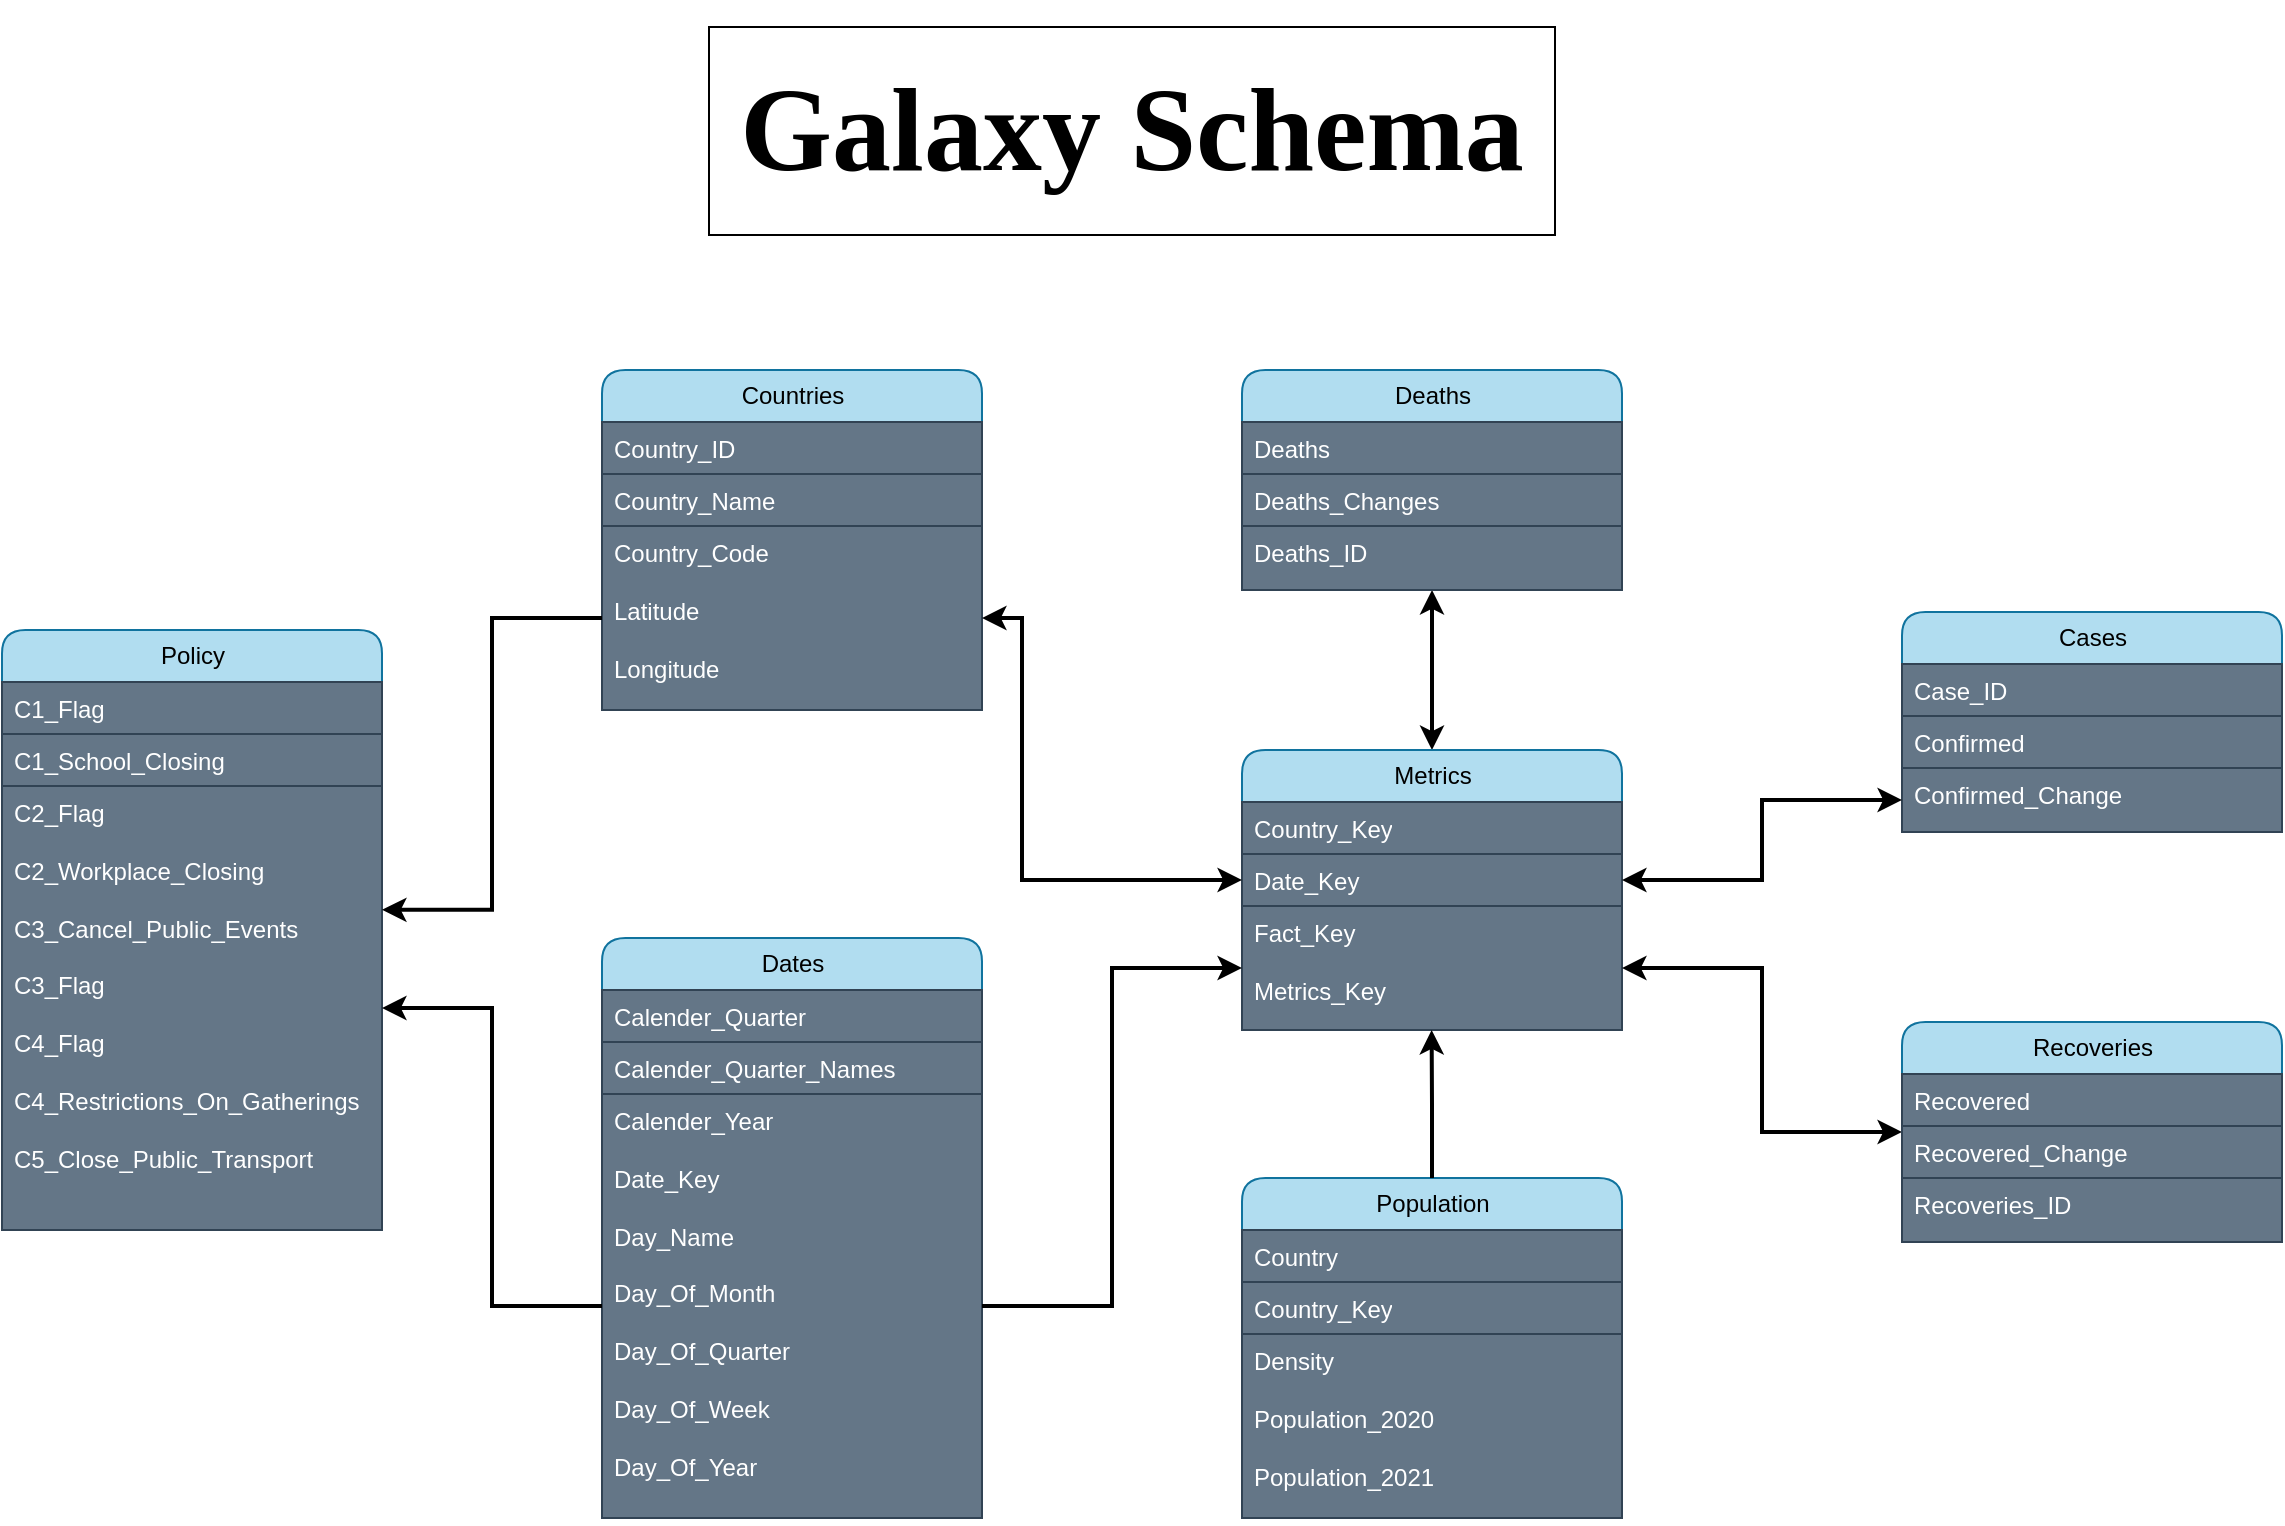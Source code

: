 <mxfile version="22.1.11" type="github">
  <diagram name="Page-1" id="Tvc5AN4JsBAUY72hxiAd">
    <mxGraphModel dx="1257" dy="1774" grid="1" gridSize="10" guides="1" tooltips="1" connect="1" arrows="1" fold="1" page="1" pageScale="1" pageWidth="850" pageHeight="1100" math="0" shadow="0">
      <root>
        <mxCell id="0" />
        <mxCell id="1" parent="0" />
        <mxCell id="09l7937I86aq1Zebrn-8-2" value="Policy" style="swimlane;fontStyle=0;childLayout=stackLayout;horizontal=1;startSize=26;fillColor=#b1ddf0;horizontalStack=0;resizeParent=1;resizeParentMax=0;resizeLast=0;collapsible=1;marginBottom=0;html=1;rounded=1;strokeColor=#10739e;" vertex="1" parent="1">
          <mxGeometry x="260" y="290" width="190" height="300" as="geometry">
            <mxRectangle x="260" y="290" width="70" height="30" as="alternateBounds" />
          </mxGeometry>
        </mxCell>
        <mxCell id="09l7937I86aq1Zebrn-8-3" value="C1_Flag&lt;span style=&quot;white-space: pre;&quot;&gt;&#x9;&lt;/span&gt;&lt;span style=&quot;white-space: pre;&quot;&gt;&#x9;&lt;/span&gt;" style="text;strokeColor=#314354;fillColor=#647687;align=left;verticalAlign=top;spacingLeft=4;spacingRight=4;overflow=hidden;rotatable=0;points=[[0,0.5],[1,0.5]];portConstraint=eastwest;whiteSpace=wrap;html=1;fontColor=#ffffff;" vertex="1" parent="09l7937I86aq1Zebrn-8-2">
          <mxGeometry y="26" width="190" height="26" as="geometry" />
        </mxCell>
        <mxCell id="09l7937I86aq1Zebrn-8-4" value="C1_School_Closing" style="text;strokeColor=#314354;fillColor=#647687;align=left;verticalAlign=top;spacingLeft=4;spacingRight=4;overflow=hidden;rotatable=0;points=[[0,0.5],[1,0.5]];portConstraint=eastwest;whiteSpace=wrap;html=1;fontColor=#ffffff;" vertex="1" parent="09l7937I86aq1Zebrn-8-2">
          <mxGeometry y="52" width="190" height="26" as="geometry" />
        </mxCell>
        <mxCell id="09l7937I86aq1Zebrn-8-5" value="C2_Flag&lt;br&gt;&lt;br&gt;C2_Workplace_Closing&lt;br&gt;&lt;br&gt;C3_Cancel_Public_Events&lt;br&gt;&lt;br&gt;C3_Flag&lt;br&gt;&lt;br&gt;C4_Flag&lt;br&gt;&lt;br&gt;C4_Restrictions_On_Gatherings&lt;br&gt;&lt;br&gt;C5_Close_Public_Transport" style="text;strokeColor=#314354;fillColor=#647687;align=left;verticalAlign=top;spacingLeft=4;spacingRight=4;overflow=hidden;rotatable=0;points=[[0,0.5],[1,0.5]];portConstraint=eastwest;whiteSpace=wrap;html=1;fontColor=#ffffff;" vertex="1" parent="09l7937I86aq1Zebrn-8-2">
          <mxGeometry y="78" width="190" height="222" as="geometry" />
        </mxCell>
        <mxCell id="09l7937I86aq1Zebrn-8-6" value="Dates" style="swimlane;fontStyle=0;childLayout=stackLayout;horizontal=1;startSize=26;fillColor=#b1ddf0;horizontalStack=0;resizeParent=1;resizeParentMax=0;resizeLast=0;collapsible=1;marginBottom=0;html=1;rounded=1;strokeColor=#10739e;" vertex="1" parent="1">
          <mxGeometry x="560" y="444" width="190" height="290" as="geometry">
            <mxRectangle x="560" y="444" width="70" height="30" as="alternateBounds" />
          </mxGeometry>
        </mxCell>
        <mxCell id="09l7937I86aq1Zebrn-8-7" value="Calender_Quarter" style="text;align=left;verticalAlign=top;spacingLeft=4;spacingRight=4;overflow=hidden;rotatable=0;points=[[0,0.5],[1,0.5]];portConstraint=eastwest;whiteSpace=wrap;html=1;fillColor=#647687;strokeColor=#314354;fontColor=#ffffff;" vertex="1" parent="09l7937I86aq1Zebrn-8-6">
          <mxGeometry y="26" width="190" height="26" as="geometry" />
        </mxCell>
        <mxCell id="09l7937I86aq1Zebrn-8-8" value="Calender_Quarter_Names" style="text;align=left;verticalAlign=top;spacingLeft=4;spacingRight=4;overflow=hidden;rotatable=0;points=[[0,0.5],[1,0.5]];portConstraint=eastwest;whiteSpace=wrap;html=1;fillColor=#647687;strokeColor=#314354;fontColor=#ffffff;" vertex="1" parent="09l7937I86aq1Zebrn-8-6">
          <mxGeometry y="52" width="190" height="26" as="geometry" />
        </mxCell>
        <mxCell id="09l7937I86aq1Zebrn-8-9" value="Calender_Year&lt;br&gt;&lt;br&gt;Date_Key&lt;br&gt;&lt;br&gt;Day_Name&lt;br&gt;&lt;br&gt;Day_Of_Month&lt;br&gt;&lt;br&gt;Day_Of_Quarter&lt;br&gt;&lt;br&gt;Day_Of_Week&lt;br&gt;&lt;br&gt;Day_Of_Year" style="text;align=left;verticalAlign=top;spacingLeft=4;spacingRight=4;overflow=hidden;rotatable=0;points=[[0,0.5],[1,0.5]];portConstraint=eastwest;whiteSpace=wrap;html=1;fillColor=#647687;strokeColor=#314354;fontColor=#ffffff;" vertex="1" parent="09l7937I86aq1Zebrn-8-6">
          <mxGeometry y="78" width="190" height="212" as="geometry" />
        </mxCell>
        <mxCell id="09l7937I86aq1Zebrn-8-10" value="Countries" style="swimlane;fontStyle=0;childLayout=stackLayout;horizontal=1;startSize=26;fillColor=#b1ddf0;horizontalStack=0;resizeParent=1;resizeParentMax=0;resizeLast=0;collapsible=1;marginBottom=0;html=1;rounded=1;strokeColor=#10739e;" vertex="1" parent="1">
          <mxGeometry x="560" y="160" width="190" height="170" as="geometry">
            <mxRectangle x="560" y="160" width="70" height="30" as="alternateBounds" />
          </mxGeometry>
        </mxCell>
        <mxCell id="09l7937I86aq1Zebrn-8-11" value="Country_ID" style="text;strokeColor=#314354;fillColor=#647687;align=left;verticalAlign=top;spacingLeft=4;spacingRight=4;overflow=hidden;rotatable=0;points=[[0,0.5],[1,0.5]];portConstraint=eastwest;whiteSpace=wrap;html=1;fontColor=#ffffff;" vertex="1" parent="09l7937I86aq1Zebrn-8-10">
          <mxGeometry y="26" width="190" height="26" as="geometry" />
        </mxCell>
        <mxCell id="09l7937I86aq1Zebrn-8-12" value="Country_Name" style="text;strokeColor=#314354;fillColor=#647687;align=left;verticalAlign=top;spacingLeft=4;spacingRight=4;overflow=hidden;rotatable=0;points=[[0,0.5],[1,0.5]];portConstraint=eastwest;whiteSpace=wrap;html=1;fontColor=#ffffff;" vertex="1" parent="09l7937I86aq1Zebrn-8-10">
          <mxGeometry y="52" width="190" height="26" as="geometry" />
        </mxCell>
        <mxCell id="09l7937I86aq1Zebrn-8-13" value="Country_Code&lt;br&gt;&lt;br&gt;Latitude&lt;br&gt;&lt;br&gt;Longitude&lt;br&gt;&lt;br&gt;" style="text;strokeColor=#314354;fillColor=#647687;align=left;verticalAlign=top;spacingLeft=4;spacingRight=4;overflow=hidden;rotatable=0;points=[[0,0.5],[1,0.5]];portConstraint=eastwest;whiteSpace=wrap;html=1;fontColor=#ffffff;" vertex="1" parent="09l7937I86aq1Zebrn-8-10">
          <mxGeometry y="78" width="190" height="92" as="geometry" />
        </mxCell>
        <mxCell id="09l7937I86aq1Zebrn-8-41" style="rounded=0;orthogonalLoop=1;jettySize=auto;html=1;entryX=0.5;entryY=0;entryDx=0;entryDy=0;startArrow=classic;startFill=1;strokeWidth=2;" edge="1" parent="1" source="09l7937I86aq1Zebrn-8-14" target="09l7937I86aq1Zebrn-8-18">
          <mxGeometry relative="1" as="geometry" />
        </mxCell>
        <mxCell id="09l7937I86aq1Zebrn-8-14" value="Deaths" style="swimlane;fontStyle=0;childLayout=stackLayout;horizontal=1;startSize=26;fillColor=#b1ddf0;horizontalStack=0;resizeParent=1;resizeParentMax=0;resizeLast=0;collapsible=1;marginBottom=0;html=1;rounded=1;strokeColor=#10739e;" vertex="1" parent="1">
          <mxGeometry x="880" y="160" width="190" height="110" as="geometry">
            <mxRectangle x="460" y="550" width="70" height="30" as="alternateBounds" />
          </mxGeometry>
        </mxCell>
        <mxCell id="09l7937I86aq1Zebrn-8-15" value="Deaths" style="text;strokeColor=#314354;fillColor=#647687;align=left;verticalAlign=top;spacingLeft=4;spacingRight=4;overflow=hidden;rotatable=0;points=[[0,0.5],[1,0.5]];portConstraint=eastwest;whiteSpace=wrap;html=1;fontColor=#ffffff;" vertex="1" parent="09l7937I86aq1Zebrn-8-14">
          <mxGeometry y="26" width="190" height="26" as="geometry" />
        </mxCell>
        <mxCell id="09l7937I86aq1Zebrn-8-16" value="Deaths_Changes" style="text;strokeColor=#314354;fillColor=#647687;align=left;verticalAlign=top;spacingLeft=4;spacingRight=4;overflow=hidden;rotatable=0;points=[[0,0.5],[1,0.5]];portConstraint=eastwest;whiteSpace=wrap;html=1;fontColor=#ffffff;" vertex="1" parent="09l7937I86aq1Zebrn-8-14">
          <mxGeometry y="52" width="190" height="26" as="geometry" />
        </mxCell>
        <mxCell id="09l7937I86aq1Zebrn-8-17" value="Deaths_ID&lt;br&gt;" style="text;strokeColor=#314354;fillColor=#647687;align=left;verticalAlign=top;spacingLeft=4;spacingRight=4;overflow=hidden;rotatable=0;points=[[0,0.5],[1,0.5]];portConstraint=eastwest;whiteSpace=wrap;html=1;fontColor=#ffffff;" vertex="1" parent="09l7937I86aq1Zebrn-8-14">
          <mxGeometry y="78" width="190" height="32" as="geometry" />
        </mxCell>
        <mxCell id="09l7937I86aq1Zebrn-8-18" value="Metrics" style="swimlane;fontStyle=0;childLayout=stackLayout;horizontal=1;startSize=26;fillColor=#b1ddf0;horizontalStack=0;resizeParent=1;resizeParentMax=0;resizeLast=0;collapsible=1;marginBottom=0;html=1;rounded=1;strokeColor=#10739e;" vertex="1" parent="1">
          <mxGeometry x="880" y="350" width="190" height="140" as="geometry">
            <mxRectangle x="880" y="350" width="70" height="30" as="alternateBounds" />
          </mxGeometry>
        </mxCell>
        <mxCell id="09l7937I86aq1Zebrn-8-19" value="Country_Key" style="text;strokeColor=#314354;fillColor=#647687;align=left;verticalAlign=top;spacingLeft=4;spacingRight=4;overflow=hidden;rotatable=0;points=[[0,0.5],[1,0.5]];portConstraint=eastwest;whiteSpace=wrap;html=1;fontColor=#ffffff;" vertex="1" parent="09l7937I86aq1Zebrn-8-18">
          <mxGeometry y="26" width="190" height="26" as="geometry" />
        </mxCell>
        <mxCell id="09l7937I86aq1Zebrn-8-20" value="Date_Key" style="text;strokeColor=#314354;fillColor=#647687;align=left;verticalAlign=top;spacingLeft=4;spacingRight=4;overflow=hidden;rotatable=0;points=[[0,0.5],[1,0.5]];portConstraint=eastwest;whiteSpace=wrap;html=1;fontColor=#ffffff;" vertex="1" parent="09l7937I86aq1Zebrn-8-18">
          <mxGeometry y="52" width="190" height="26" as="geometry" />
        </mxCell>
        <mxCell id="09l7937I86aq1Zebrn-8-21" value="Fact_Key&lt;br&gt;&lt;br&gt;Metrics_Key" style="text;strokeColor=#314354;fillColor=#647687;align=left;verticalAlign=top;spacingLeft=4;spacingRight=4;overflow=hidden;rotatable=0;points=[[0,0.5],[1,0.5]];portConstraint=eastwest;whiteSpace=wrap;html=1;fontColor=#ffffff;" vertex="1" parent="09l7937I86aq1Zebrn-8-18">
          <mxGeometry y="78" width="190" height="62" as="geometry" />
        </mxCell>
        <mxCell id="09l7937I86aq1Zebrn-8-22" value="Cases" style="swimlane;fontStyle=0;childLayout=stackLayout;horizontal=1;startSize=26;fillColor=#b1ddf0;horizontalStack=0;resizeParent=1;resizeParentMax=0;resizeLast=0;collapsible=1;marginBottom=0;html=1;rounded=1;strokeColor=#10739e;" vertex="1" parent="1">
          <mxGeometry x="1210" y="281" width="190" height="110" as="geometry">
            <mxRectangle x="460" y="550" width="70" height="30" as="alternateBounds" />
          </mxGeometry>
        </mxCell>
        <mxCell id="09l7937I86aq1Zebrn-8-23" value="Case_ID" style="text;strokeColor=#314354;fillColor=#647687;align=left;verticalAlign=top;spacingLeft=4;spacingRight=4;overflow=hidden;rotatable=0;points=[[0,0.5],[1,0.5]];portConstraint=eastwest;whiteSpace=wrap;html=1;fontColor=#ffffff;" vertex="1" parent="09l7937I86aq1Zebrn-8-22">
          <mxGeometry y="26" width="190" height="26" as="geometry" />
        </mxCell>
        <mxCell id="09l7937I86aq1Zebrn-8-24" value="Confirmed" style="text;strokeColor=#314354;fillColor=#647687;align=left;verticalAlign=top;spacingLeft=4;spacingRight=4;overflow=hidden;rotatable=0;points=[[0,0.5],[1,0.5]];portConstraint=eastwest;whiteSpace=wrap;html=1;fontColor=#ffffff;" vertex="1" parent="09l7937I86aq1Zebrn-8-22">
          <mxGeometry y="52" width="190" height="26" as="geometry" />
        </mxCell>
        <mxCell id="09l7937I86aq1Zebrn-8-25" value="Confirmed_Change" style="text;strokeColor=#314354;fillColor=#647687;align=left;verticalAlign=top;spacingLeft=4;spacingRight=4;overflow=hidden;rotatable=0;points=[[0,0.5],[1,0.5]];portConstraint=eastwest;whiteSpace=wrap;html=1;fontColor=#ffffff;" vertex="1" parent="09l7937I86aq1Zebrn-8-22">
          <mxGeometry y="78" width="190" height="32" as="geometry" />
        </mxCell>
        <mxCell id="09l7937I86aq1Zebrn-8-44" style="edgeStyle=orthogonalEdgeStyle;rounded=0;orthogonalLoop=1;jettySize=auto;html=1;entryX=1;entryY=0.5;entryDx=0;entryDy=0;startArrow=classic;startFill=1;strokeWidth=2;" edge="1" parent="1" source="09l7937I86aq1Zebrn-8-26" target="09l7937I86aq1Zebrn-8-21">
          <mxGeometry relative="1" as="geometry" />
        </mxCell>
        <mxCell id="09l7937I86aq1Zebrn-8-26" value="Recoveries" style="swimlane;fontStyle=0;childLayout=stackLayout;horizontal=1;startSize=26;fillColor=#b1ddf0;horizontalStack=0;resizeParent=1;resizeParentMax=0;resizeLast=0;collapsible=1;marginBottom=0;html=1;rounded=1;strokeColor=#10739e;" vertex="1" parent="1">
          <mxGeometry x="1210" y="486" width="190" height="110" as="geometry">
            <mxRectangle x="460" y="550" width="70" height="30" as="alternateBounds" />
          </mxGeometry>
        </mxCell>
        <mxCell id="09l7937I86aq1Zebrn-8-27" value="Recovered" style="text;strokeColor=#314354;fillColor=#647687;align=left;verticalAlign=top;spacingLeft=4;spacingRight=4;overflow=hidden;rotatable=0;points=[[0,0.5],[1,0.5]];portConstraint=eastwest;whiteSpace=wrap;html=1;fontColor=#ffffff;" vertex="1" parent="09l7937I86aq1Zebrn-8-26">
          <mxGeometry y="26" width="190" height="26" as="geometry" />
        </mxCell>
        <mxCell id="09l7937I86aq1Zebrn-8-28" value="Recovered_Change" style="text;strokeColor=#314354;fillColor=#647687;align=left;verticalAlign=top;spacingLeft=4;spacingRight=4;overflow=hidden;rotatable=0;points=[[0,0.5],[1,0.5]];portConstraint=eastwest;whiteSpace=wrap;html=1;fontColor=#ffffff;" vertex="1" parent="09l7937I86aq1Zebrn-8-26">
          <mxGeometry y="52" width="190" height="26" as="geometry" />
        </mxCell>
        <mxCell id="09l7937I86aq1Zebrn-8-29" value="Recoveries_ID" style="text;strokeColor=#314354;fillColor=#647687;align=left;verticalAlign=top;spacingLeft=4;spacingRight=4;overflow=hidden;rotatable=0;points=[[0,0.5],[1,0.5]];portConstraint=eastwest;whiteSpace=wrap;html=1;fontColor=#ffffff;" vertex="1" parent="09l7937I86aq1Zebrn-8-26">
          <mxGeometry y="78" width="190" height="32" as="geometry" />
        </mxCell>
        <mxCell id="09l7937I86aq1Zebrn-8-30" value="Population" style="swimlane;fontStyle=0;childLayout=stackLayout;horizontal=1;startSize=26;fillColor=#b1ddf0;horizontalStack=0;resizeParent=1;resizeParentMax=0;resizeLast=0;collapsible=1;marginBottom=0;html=1;rounded=1;strokeColor=#10739e;" vertex="1" parent="1">
          <mxGeometry x="880" y="564" width="190" height="170" as="geometry">
            <mxRectangle x="460" y="550" width="70" height="30" as="alternateBounds" />
          </mxGeometry>
        </mxCell>
        <mxCell id="09l7937I86aq1Zebrn-8-31" value="Country" style="text;strokeColor=#314354;fillColor=#647687;align=left;verticalAlign=top;spacingLeft=4;spacingRight=4;overflow=hidden;rotatable=0;points=[[0,0.5],[1,0.5]];portConstraint=eastwest;whiteSpace=wrap;html=1;fontColor=#ffffff;" vertex="1" parent="09l7937I86aq1Zebrn-8-30">
          <mxGeometry y="26" width="190" height="26" as="geometry" />
        </mxCell>
        <mxCell id="09l7937I86aq1Zebrn-8-32" value="Country_Key" style="text;strokeColor=#314354;fillColor=#647687;align=left;verticalAlign=top;spacingLeft=4;spacingRight=4;overflow=hidden;rotatable=0;points=[[0,0.5],[1,0.5]];portConstraint=eastwest;whiteSpace=wrap;html=1;fontColor=#ffffff;" vertex="1" parent="09l7937I86aq1Zebrn-8-30">
          <mxGeometry y="52" width="190" height="26" as="geometry" />
        </mxCell>
        <mxCell id="09l7937I86aq1Zebrn-8-33" value="Density&lt;br&gt;&lt;br&gt;Population_2020&lt;br&gt;&lt;br&gt;Population_2021" style="text;strokeColor=#314354;fillColor=#647687;align=left;verticalAlign=top;spacingLeft=4;spacingRight=4;overflow=hidden;rotatable=0;points=[[0,0.5],[1,0.5]];portConstraint=eastwest;whiteSpace=wrap;html=1;fontColor=#ffffff;" vertex="1" parent="09l7937I86aq1Zebrn-8-30">
          <mxGeometry y="78" width="190" height="92" as="geometry" />
        </mxCell>
        <mxCell id="09l7937I86aq1Zebrn-8-38" value="" style="endArrow=classic;startArrow=classic;html=1;rounded=0;entryX=0;entryY=0.5;entryDx=0;entryDy=0;exitX=1;exitY=0.5;exitDx=0;exitDy=0;strokeWidth=2;" edge="1" parent="1" source="09l7937I86aq1Zebrn-8-13" target="09l7937I86aq1Zebrn-8-20">
          <mxGeometry width="50" height="50" relative="1" as="geometry">
            <mxPoint x="690" y="290" as="sourcePoint" />
            <mxPoint x="860" y="430" as="targetPoint" />
            <Array as="points">
              <mxPoint x="770" y="284" />
              <mxPoint x="770" y="415" />
            </Array>
          </mxGeometry>
        </mxCell>
        <mxCell id="09l7937I86aq1Zebrn-8-42" style="edgeStyle=orthogonalEdgeStyle;rounded=0;orthogonalLoop=1;jettySize=auto;html=1;exitX=0.5;exitY=0;exitDx=0;exitDy=0;entryX=0.499;entryY=1;entryDx=0;entryDy=0;entryPerimeter=0;strokeWidth=2;" edge="1" parent="1" source="09l7937I86aq1Zebrn-8-30" target="09l7937I86aq1Zebrn-8-21">
          <mxGeometry relative="1" as="geometry" />
        </mxCell>
        <mxCell id="09l7937I86aq1Zebrn-8-43" style="edgeStyle=orthogonalEdgeStyle;rounded=0;orthogonalLoop=1;jettySize=auto;html=1;entryX=1;entryY=0.5;entryDx=0;entryDy=0;startArrow=classic;startFill=1;strokeWidth=2;" edge="1" parent="1" source="09l7937I86aq1Zebrn-8-25" target="09l7937I86aq1Zebrn-8-20">
          <mxGeometry relative="1" as="geometry" />
        </mxCell>
        <mxCell id="09l7937I86aq1Zebrn-8-45" style="edgeStyle=orthogonalEdgeStyle;rounded=0;orthogonalLoop=1;jettySize=auto;html=1;entryX=0;entryY=0.5;entryDx=0;entryDy=0;strokeWidth=2;" edge="1" parent="1" source="09l7937I86aq1Zebrn-8-9" target="09l7937I86aq1Zebrn-8-21">
          <mxGeometry relative="1" as="geometry" />
        </mxCell>
        <mxCell id="09l7937I86aq1Zebrn-8-46" style="edgeStyle=orthogonalEdgeStyle;rounded=0;orthogonalLoop=1;jettySize=auto;html=1;entryX=1;entryY=0.5;entryDx=0;entryDy=0;strokeWidth=2;" edge="1" parent="1" source="09l7937I86aq1Zebrn-8-9" target="09l7937I86aq1Zebrn-8-5">
          <mxGeometry relative="1" as="geometry" />
        </mxCell>
        <mxCell id="09l7937I86aq1Zebrn-8-47" style="edgeStyle=orthogonalEdgeStyle;rounded=0;orthogonalLoop=1;jettySize=auto;html=1;entryX=1;entryY=0.279;entryDx=0;entryDy=0;entryPerimeter=0;strokeWidth=2;" edge="1" parent="1" source="09l7937I86aq1Zebrn-8-13" target="09l7937I86aq1Zebrn-8-5">
          <mxGeometry relative="1" as="geometry" />
        </mxCell>
        <mxCell id="09l7937I86aq1Zebrn-8-48" value="&lt;h1&gt;&lt;font style=&quot;font-size: 59px;&quot; face=&quot;Garamond&quot;&gt;&amp;nbsp;Galaxy Schema&amp;nbsp;&lt;/font&gt;&lt;/h1&gt;" style="text;html=1;strokeColor=none;fillColor=none;spacing=5;spacingTop=-20;overflow=hidden;rounded=0;align=center;verticalAlign=middle;labelBorderColor=default;labelBackgroundColor=none;whiteSpace=wrap;" vertex="1" parent="1">
          <mxGeometry x="550" y="-10" width="550" height="120" as="geometry" />
        </mxCell>
      </root>
    </mxGraphModel>
  </diagram>
</mxfile>
